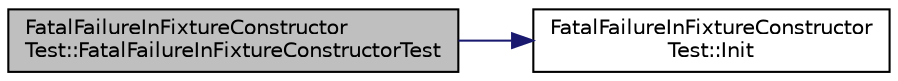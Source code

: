 digraph "FatalFailureInFixtureConstructorTest::FatalFailureInFixtureConstructorTest"
{
 // LATEX_PDF_SIZE
  bgcolor="transparent";
  edge [fontname="Helvetica",fontsize="10",labelfontname="Helvetica",labelfontsize="10"];
  node [fontname="Helvetica",fontsize="10",shape=record];
  rankdir="LR";
  Node1 [label="FatalFailureInFixtureConstructor\lTest::FatalFailureInFixtureConstructorTest",height=0.2,width=0.4,color="black", fillcolor="grey75", style="filled", fontcolor="black",tooltip=" "];
  Node1 -> Node2 [color="midnightblue",fontsize="10",style="solid",fontname="Helvetica"];
  Node2 [label="FatalFailureInFixtureConstructor\lTest::Init",height=0.2,width=0.4,color="black",URL="$classFatalFailureInFixtureConstructorTest.html#a964f36872650e663673ec0ff67e43acf",tooltip=" "];
}
